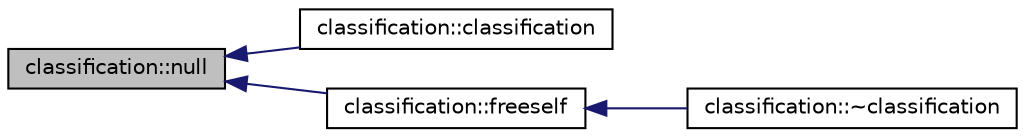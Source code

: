 digraph "classification::null"
{
  edge [fontname="Helvetica",fontsize="10",labelfontname="Helvetica",labelfontsize="10"];
  node [fontname="Helvetica",fontsize="10",shape=record];
  rankdir="LR";
  Node41 [label="classification::null",height=0.2,width=0.4,color="black", fillcolor="grey75", style="filled", fontcolor="black"];
  Node41 -> Node42 [dir="back",color="midnightblue",fontsize="10",style="solid",fontname="Helvetica"];
  Node42 [label="classification::classification",height=0.2,width=0.4,color="black", fillcolor="white", style="filled",URL="$d0/dff/classclassification.html#a96cfefed3bbc9b8b61a44b9c6cc9e29a"];
  Node41 -> Node43 [dir="back",color="midnightblue",fontsize="10",style="solid",fontname="Helvetica"];
  Node43 [label="classification::freeself",height=0.2,width=0.4,color="black", fillcolor="white", style="filled",URL="$d0/dff/classclassification.html#ae3e04d2bc896aaf61cda2d5501407225"];
  Node43 -> Node44 [dir="back",color="midnightblue",fontsize="10",style="solid",fontname="Helvetica"];
  Node44 [label="classification::~classification",height=0.2,width=0.4,color="black", fillcolor="white", style="filled",URL="$d0/dff/classclassification.html#ac65a474682b7c3b8661585de8b8f8f8b"];
}

